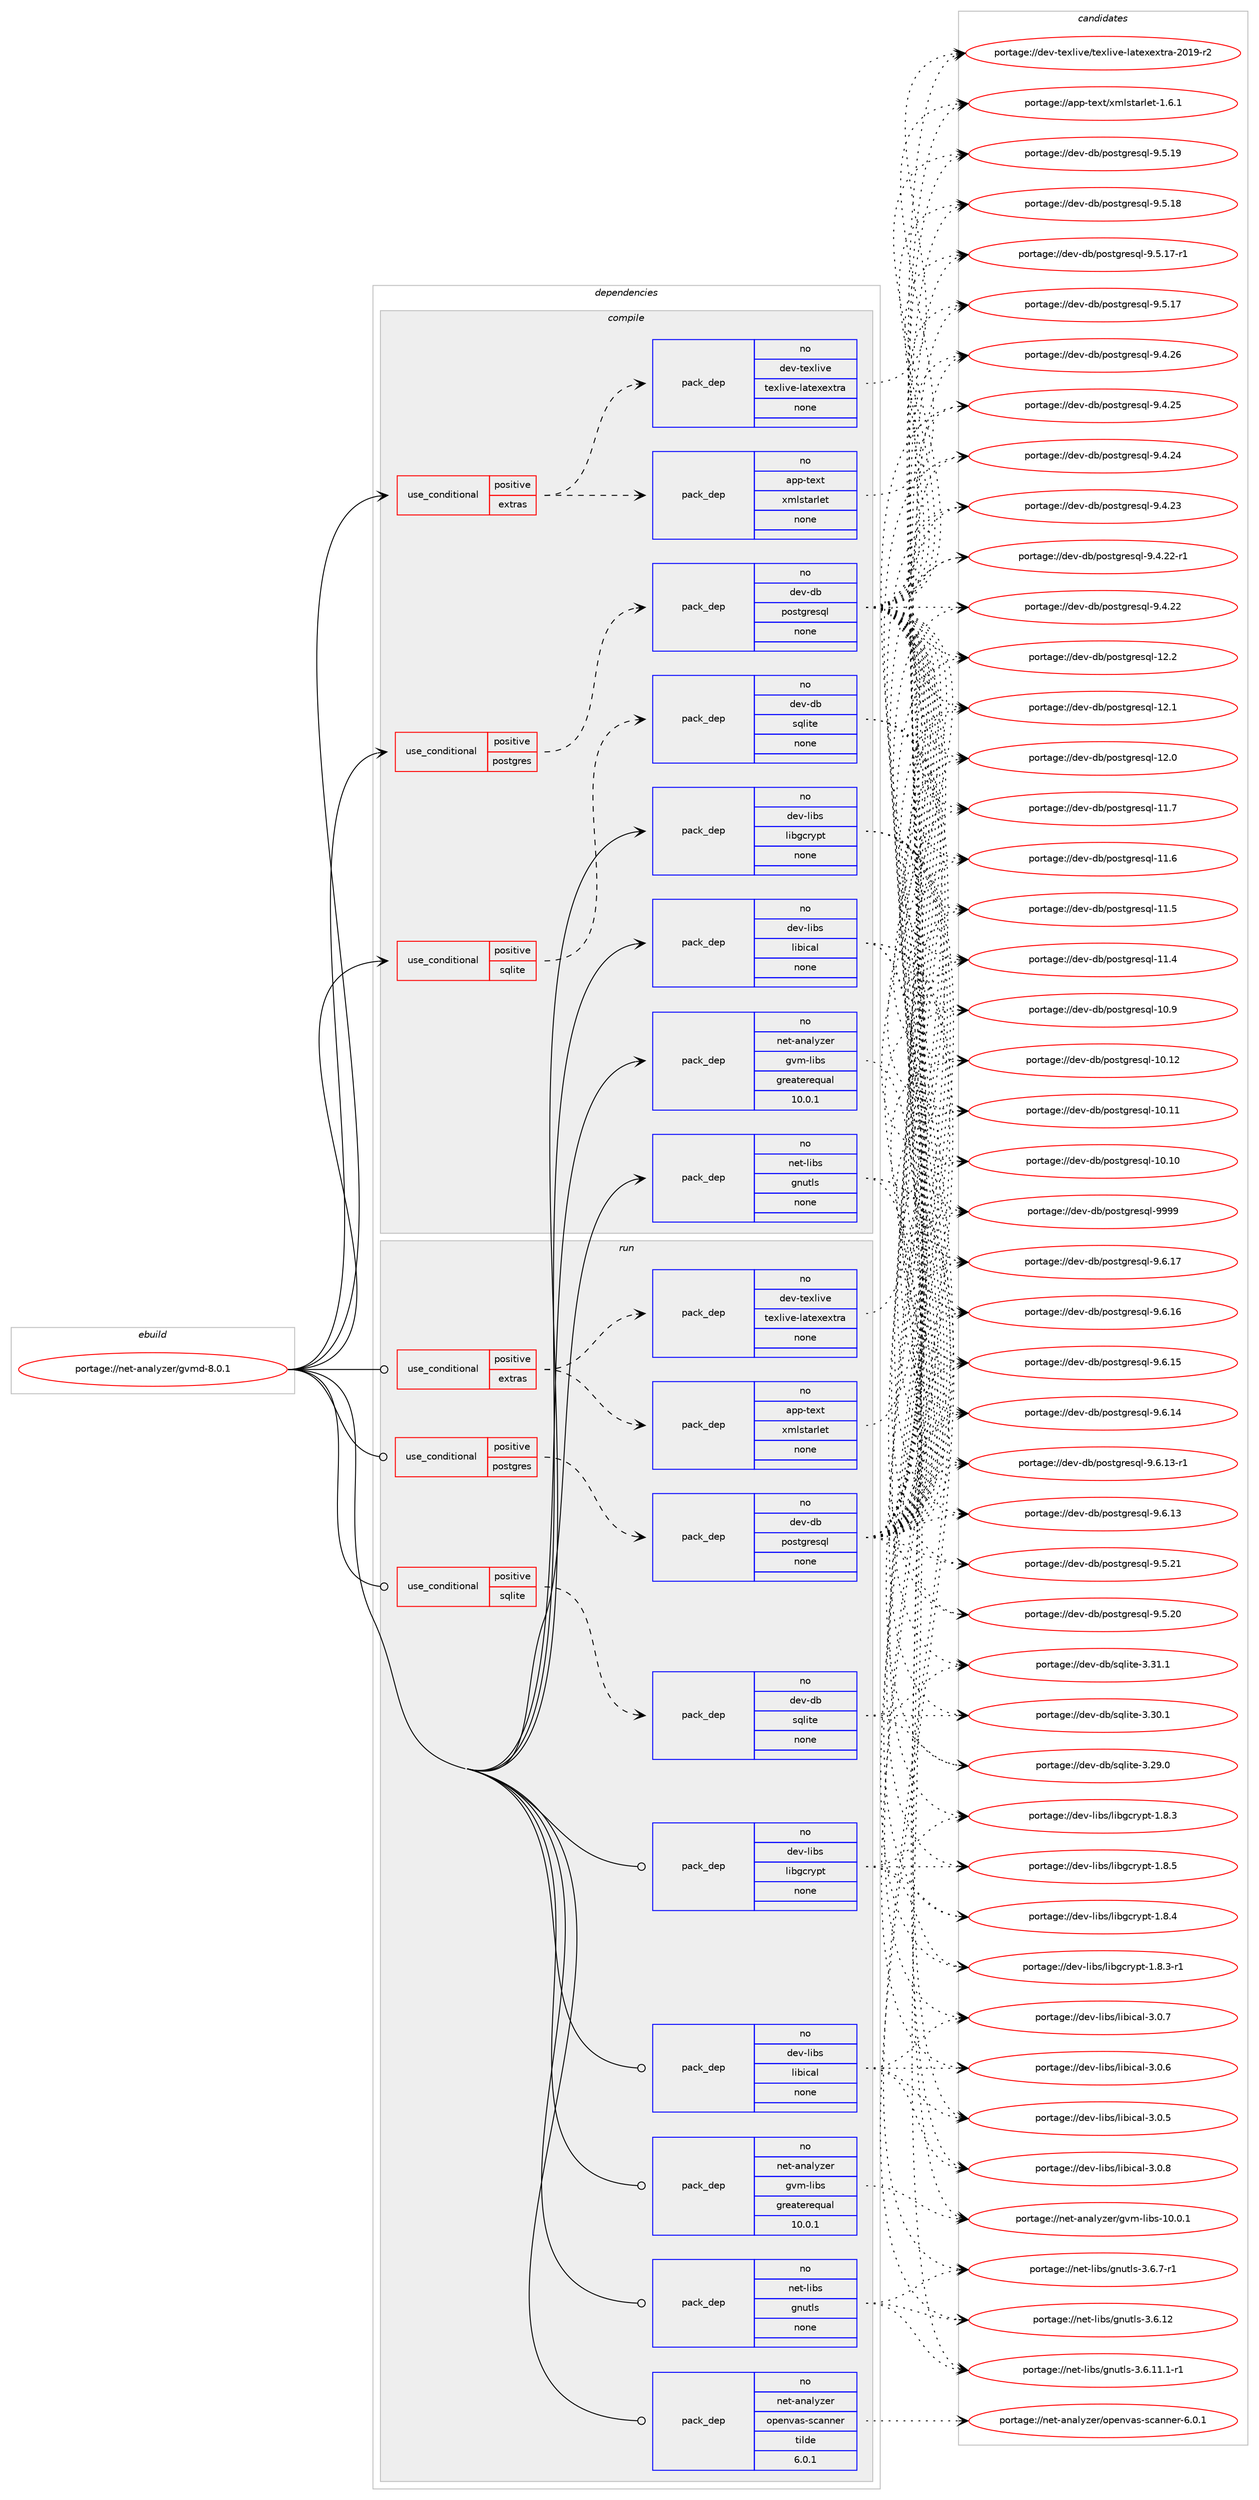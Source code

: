 digraph prolog {

# *************
# Graph options
# *************

newrank=true;
concentrate=true;
compound=true;
graph [rankdir=LR,fontname=Helvetica,fontsize=10,ranksep=1.5];#, ranksep=2.5, nodesep=0.2];
edge  [arrowhead=vee];
node  [fontname=Helvetica,fontsize=10];

# **********
# The ebuild
# **********

subgraph cluster_leftcol {
color=gray;
rank=same;
label=<<i>ebuild</i>>;
id [label="portage://net-analyzer/gvmd-8.0.1", color=red, width=4, href="../net-analyzer/gvmd-8.0.1.svg"];
}

# ****************
# The dependencies
# ****************

subgraph cluster_midcol {
color=gray;
label=<<i>dependencies</i>>;
subgraph cluster_compile {
fillcolor="#eeeeee";
style=filled;
label=<<i>compile</i>>;
subgraph cond13922 {
dependency67771 [label=<<TABLE BORDER="0" CELLBORDER="1" CELLSPACING="0" CELLPADDING="4"><TR><TD ROWSPAN="3" CELLPADDING="10">use_conditional</TD></TR><TR><TD>positive</TD></TR><TR><TD>extras</TD></TR></TABLE>>, shape=none, color=red];
subgraph pack52530 {
dependency67772 [label=<<TABLE BORDER="0" CELLBORDER="1" CELLSPACING="0" CELLPADDING="4" WIDTH="220"><TR><TD ROWSPAN="6" CELLPADDING="30">pack_dep</TD></TR><TR><TD WIDTH="110">no</TD></TR><TR><TD>app-text</TD></TR><TR><TD>xmlstarlet</TD></TR><TR><TD>none</TD></TR><TR><TD></TD></TR></TABLE>>, shape=none, color=blue];
}
dependency67771:e -> dependency67772:w [weight=20,style="dashed",arrowhead="vee"];
subgraph pack52531 {
dependency67773 [label=<<TABLE BORDER="0" CELLBORDER="1" CELLSPACING="0" CELLPADDING="4" WIDTH="220"><TR><TD ROWSPAN="6" CELLPADDING="30">pack_dep</TD></TR><TR><TD WIDTH="110">no</TD></TR><TR><TD>dev-texlive</TD></TR><TR><TD>texlive-latexextra</TD></TR><TR><TD>none</TD></TR><TR><TD></TD></TR></TABLE>>, shape=none, color=blue];
}
dependency67771:e -> dependency67773:w [weight=20,style="dashed",arrowhead="vee"];
}
id:e -> dependency67771:w [weight=20,style="solid",arrowhead="vee"];
subgraph cond13923 {
dependency67774 [label=<<TABLE BORDER="0" CELLBORDER="1" CELLSPACING="0" CELLPADDING="4"><TR><TD ROWSPAN="3" CELLPADDING="10">use_conditional</TD></TR><TR><TD>positive</TD></TR><TR><TD>postgres</TD></TR></TABLE>>, shape=none, color=red];
subgraph pack52532 {
dependency67775 [label=<<TABLE BORDER="0" CELLBORDER="1" CELLSPACING="0" CELLPADDING="4" WIDTH="220"><TR><TD ROWSPAN="6" CELLPADDING="30">pack_dep</TD></TR><TR><TD WIDTH="110">no</TD></TR><TR><TD>dev-db</TD></TR><TR><TD>postgresql</TD></TR><TR><TD>none</TD></TR><TR><TD></TD></TR></TABLE>>, shape=none, color=blue];
}
dependency67774:e -> dependency67775:w [weight=20,style="dashed",arrowhead="vee"];
}
id:e -> dependency67774:w [weight=20,style="solid",arrowhead="vee"];
subgraph cond13924 {
dependency67776 [label=<<TABLE BORDER="0" CELLBORDER="1" CELLSPACING="0" CELLPADDING="4"><TR><TD ROWSPAN="3" CELLPADDING="10">use_conditional</TD></TR><TR><TD>positive</TD></TR><TR><TD>sqlite</TD></TR></TABLE>>, shape=none, color=red];
subgraph pack52533 {
dependency67777 [label=<<TABLE BORDER="0" CELLBORDER="1" CELLSPACING="0" CELLPADDING="4" WIDTH="220"><TR><TD ROWSPAN="6" CELLPADDING="30">pack_dep</TD></TR><TR><TD WIDTH="110">no</TD></TR><TR><TD>dev-db</TD></TR><TR><TD>sqlite</TD></TR><TR><TD>none</TD></TR><TR><TD></TD></TR></TABLE>>, shape=none, color=blue];
}
dependency67776:e -> dependency67777:w [weight=20,style="dashed",arrowhead="vee"];
}
id:e -> dependency67776:w [weight=20,style="solid",arrowhead="vee"];
subgraph pack52534 {
dependency67778 [label=<<TABLE BORDER="0" CELLBORDER="1" CELLSPACING="0" CELLPADDING="4" WIDTH="220"><TR><TD ROWSPAN="6" CELLPADDING="30">pack_dep</TD></TR><TR><TD WIDTH="110">no</TD></TR><TR><TD>dev-libs</TD></TR><TR><TD>libgcrypt</TD></TR><TR><TD>none</TD></TR><TR><TD></TD></TR></TABLE>>, shape=none, color=blue];
}
id:e -> dependency67778:w [weight=20,style="solid",arrowhead="vee"];
subgraph pack52535 {
dependency67779 [label=<<TABLE BORDER="0" CELLBORDER="1" CELLSPACING="0" CELLPADDING="4" WIDTH="220"><TR><TD ROWSPAN="6" CELLPADDING="30">pack_dep</TD></TR><TR><TD WIDTH="110">no</TD></TR><TR><TD>dev-libs</TD></TR><TR><TD>libical</TD></TR><TR><TD>none</TD></TR><TR><TD></TD></TR></TABLE>>, shape=none, color=blue];
}
id:e -> dependency67779:w [weight=20,style="solid",arrowhead="vee"];
subgraph pack52536 {
dependency67780 [label=<<TABLE BORDER="0" CELLBORDER="1" CELLSPACING="0" CELLPADDING="4" WIDTH="220"><TR><TD ROWSPAN="6" CELLPADDING="30">pack_dep</TD></TR><TR><TD WIDTH="110">no</TD></TR><TR><TD>net-analyzer</TD></TR><TR><TD>gvm-libs</TD></TR><TR><TD>greaterequal</TD></TR><TR><TD>10.0.1</TD></TR></TABLE>>, shape=none, color=blue];
}
id:e -> dependency67780:w [weight=20,style="solid",arrowhead="vee"];
subgraph pack52537 {
dependency67781 [label=<<TABLE BORDER="0" CELLBORDER="1" CELLSPACING="0" CELLPADDING="4" WIDTH="220"><TR><TD ROWSPAN="6" CELLPADDING="30">pack_dep</TD></TR><TR><TD WIDTH="110">no</TD></TR><TR><TD>net-libs</TD></TR><TR><TD>gnutls</TD></TR><TR><TD>none</TD></TR><TR><TD></TD></TR></TABLE>>, shape=none, color=blue];
}
id:e -> dependency67781:w [weight=20,style="solid",arrowhead="vee"];
}
subgraph cluster_compileandrun {
fillcolor="#eeeeee";
style=filled;
label=<<i>compile and run</i>>;
}
subgraph cluster_run {
fillcolor="#eeeeee";
style=filled;
label=<<i>run</i>>;
subgraph cond13925 {
dependency67782 [label=<<TABLE BORDER="0" CELLBORDER="1" CELLSPACING="0" CELLPADDING="4"><TR><TD ROWSPAN="3" CELLPADDING="10">use_conditional</TD></TR><TR><TD>positive</TD></TR><TR><TD>extras</TD></TR></TABLE>>, shape=none, color=red];
subgraph pack52538 {
dependency67783 [label=<<TABLE BORDER="0" CELLBORDER="1" CELLSPACING="0" CELLPADDING="4" WIDTH="220"><TR><TD ROWSPAN="6" CELLPADDING="30">pack_dep</TD></TR><TR><TD WIDTH="110">no</TD></TR><TR><TD>app-text</TD></TR><TR><TD>xmlstarlet</TD></TR><TR><TD>none</TD></TR><TR><TD></TD></TR></TABLE>>, shape=none, color=blue];
}
dependency67782:e -> dependency67783:w [weight=20,style="dashed",arrowhead="vee"];
subgraph pack52539 {
dependency67784 [label=<<TABLE BORDER="0" CELLBORDER="1" CELLSPACING="0" CELLPADDING="4" WIDTH="220"><TR><TD ROWSPAN="6" CELLPADDING="30">pack_dep</TD></TR><TR><TD WIDTH="110">no</TD></TR><TR><TD>dev-texlive</TD></TR><TR><TD>texlive-latexextra</TD></TR><TR><TD>none</TD></TR><TR><TD></TD></TR></TABLE>>, shape=none, color=blue];
}
dependency67782:e -> dependency67784:w [weight=20,style="dashed",arrowhead="vee"];
}
id:e -> dependency67782:w [weight=20,style="solid",arrowhead="odot"];
subgraph cond13926 {
dependency67785 [label=<<TABLE BORDER="0" CELLBORDER="1" CELLSPACING="0" CELLPADDING="4"><TR><TD ROWSPAN="3" CELLPADDING="10">use_conditional</TD></TR><TR><TD>positive</TD></TR><TR><TD>postgres</TD></TR></TABLE>>, shape=none, color=red];
subgraph pack52540 {
dependency67786 [label=<<TABLE BORDER="0" CELLBORDER="1" CELLSPACING="0" CELLPADDING="4" WIDTH="220"><TR><TD ROWSPAN="6" CELLPADDING="30">pack_dep</TD></TR><TR><TD WIDTH="110">no</TD></TR><TR><TD>dev-db</TD></TR><TR><TD>postgresql</TD></TR><TR><TD>none</TD></TR><TR><TD></TD></TR></TABLE>>, shape=none, color=blue];
}
dependency67785:e -> dependency67786:w [weight=20,style="dashed",arrowhead="vee"];
}
id:e -> dependency67785:w [weight=20,style="solid",arrowhead="odot"];
subgraph cond13927 {
dependency67787 [label=<<TABLE BORDER="0" CELLBORDER="1" CELLSPACING="0" CELLPADDING="4"><TR><TD ROWSPAN="3" CELLPADDING="10">use_conditional</TD></TR><TR><TD>positive</TD></TR><TR><TD>sqlite</TD></TR></TABLE>>, shape=none, color=red];
subgraph pack52541 {
dependency67788 [label=<<TABLE BORDER="0" CELLBORDER="1" CELLSPACING="0" CELLPADDING="4" WIDTH="220"><TR><TD ROWSPAN="6" CELLPADDING="30">pack_dep</TD></TR><TR><TD WIDTH="110">no</TD></TR><TR><TD>dev-db</TD></TR><TR><TD>sqlite</TD></TR><TR><TD>none</TD></TR><TR><TD></TD></TR></TABLE>>, shape=none, color=blue];
}
dependency67787:e -> dependency67788:w [weight=20,style="dashed",arrowhead="vee"];
}
id:e -> dependency67787:w [weight=20,style="solid",arrowhead="odot"];
subgraph pack52542 {
dependency67789 [label=<<TABLE BORDER="0" CELLBORDER="1" CELLSPACING="0" CELLPADDING="4" WIDTH="220"><TR><TD ROWSPAN="6" CELLPADDING="30">pack_dep</TD></TR><TR><TD WIDTH="110">no</TD></TR><TR><TD>dev-libs</TD></TR><TR><TD>libgcrypt</TD></TR><TR><TD>none</TD></TR><TR><TD></TD></TR></TABLE>>, shape=none, color=blue];
}
id:e -> dependency67789:w [weight=20,style="solid",arrowhead="odot"];
subgraph pack52543 {
dependency67790 [label=<<TABLE BORDER="0" CELLBORDER="1" CELLSPACING="0" CELLPADDING="4" WIDTH="220"><TR><TD ROWSPAN="6" CELLPADDING="30">pack_dep</TD></TR><TR><TD WIDTH="110">no</TD></TR><TR><TD>dev-libs</TD></TR><TR><TD>libical</TD></TR><TR><TD>none</TD></TR><TR><TD></TD></TR></TABLE>>, shape=none, color=blue];
}
id:e -> dependency67790:w [weight=20,style="solid",arrowhead="odot"];
subgraph pack52544 {
dependency67791 [label=<<TABLE BORDER="0" CELLBORDER="1" CELLSPACING="0" CELLPADDING="4" WIDTH="220"><TR><TD ROWSPAN="6" CELLPADDING="30">pack_dep</TD></TR><TR><TD WIDTH="110">no</TD></TR><TR><TD>net-analyzer</TD></TR><TR><TD>gvm-libs</TD></TR><TR><TD>greaterequal</TD></TR><TR><TD>10.0.1</TD></TR></TABLE>>, shape=none, color=blue];
}
id:e -> dependency67791:w [weight=20,style="solid",arrowhead="odot"];
subgraph pack52545 {
dependency67792 [label=<<TABLE BORDER="0" CELLBORDER="1" CELLSPACING="0" CELLPADDING="4" WIDTH="220"><TR><TD ROWSPAN="6" CELLPADDING="30">pack_dep</TD></TR><TR><TD WIDTH="110">no</TD></TR><TR><TD>net-analyzer</TD></TR><TR><TD>openvas-scanner</TD></TR><TR><TD>tilde</TD></TR><TR><TD>6.0.1</TD></TR></TABLE>>, shape=none, color=blue];
}
id:e -> dependency67792:w [weight=20,style="solid",arrowhead="odot"];
subgraph pack52546 {
dependency67793 [label=<<TABLE BORDER="0" CELLBORDER="1" CELLSPACING="0" CELLPADDING="4" WIDTH="220"><TR><TD ROWSPAN="6" CELLPADDING="30">pack_dep</TD></TR><TR><TD WIDTH="110">no</TD></TR><TR><TD>net-libs</TD></TR><TR><TD>gnutls</TD></TR><TR><TD>none</TD></TR><TR><TD></TD></TR></TABLE>>, shape=none, color=blue];
}
id:e -> dependency67793:w [weight=20,style="solid",arrowhead="odot"];
}
}

# **************
# The candidates
# **************

subgraph cluster_choices {
rank=same;
color=gray;
label=<<i>candidates</i>>;

subgraph choice52530 {
color=black;
nodesep=1;
choice97112112451161011201164712010910811511697114108101116454946544649 [label="portage://app-text/xmlstarlet-1.6.1", color=red, width=4,href="../app-text/xmlstarlet-1.6.1.svg"];
dependency67772:e -> choice97112112451161011201164712010910811511697114108101116454946544649:w [style=dotted,weight="100"];
}
subgraph choice52531 {
color=black;
nodesep=1;
choice100101118451161011201081051181014711610112010810511810145108971161011201011201161149745504849574511450 [label="portage://dev-texlive/texlive-latexextra-2019-r2", color=red, width=4,href="../dev-texlive/texlive-latexextra-2019-r2.svg"];
dependency67773:e -> choice100101118451161011201081051181014711610112010810511810145108971161011201011201161149745504849574511450:w [style=dotted,weight="100"];
}
subgraph choice52532 {
color=black;
nodesep=1;
choice1001011184510098471121111151161031141011151131084557575757 [label="portage://dev-db/postgresql-9999", color=red, width=4,href="../dev-db/postgresql-9999.svg"];
choice10010111845100984711211111511610311410111511310845574654464955 [label="portage://dev-db/postgresql-9.6.17", color=red, width=4,href="../dev-db/postgresql-9.6.17.svg"];
choice10010111845100984711211111511610311410111511310845574654464954 [label="portage://dev-db/postgresql-9.6.16", color=red, width=4,href="../dev-db/postgresql-9.6.16.svg"];
choice10010111845100984711211111511610311410111511310845574654464953 [label="portage://dev-db/postgresql-9.6.15", color=red, width=4,href="../dev-db/postgresql-9.6.15.svg"];
choice10010111845100984711211111511610311410111511310845574654464952 [label="portage://dev-db/postgresql-9.6.14", color=red, width=4,href="../dev-db/postgresql-9.6.14.svg"];
choice100101118451009847112111115116103114101115113108455746544649514511449 [label="portage://dev-db/postgresql-9.6.13-r1", color=red, width=4,href="../dev-db/postgresql-9.6.13-r1.svg"];
choice10010111845100984711211111511610311410111511310845574654464951 [label="portage://dev-db/postgresql-9.6.13", color=red, width=4,href="../dev-db/postgresql-9.6.13.svg"];
choice10010111845100984711211111511610311410111511310845574653465049 [label="portage://dev-db/postgresql-9.5.21", color=red, width=4,href="../dev-db/postgresql-9.5.21.svg"];
choice10010111845100984711211111511610311410111511310845574653465048 [label="portage://dev-db/postgresql-9.5.20", color=red, width=4,href="../dev-db/postgresql-9.5.20.svg"];
choice10010111845100984711211111511610311410111511310845574653464957 [label="portage://dev-db/postgresql-9.5.19", color=red, width=4,href="../dev-db/postgresql-9.5.19.svg"];
choice10010111845100984711211111511610311410111511310845574653464956 [label="portage://dev-db/postgresql-9.5.18", color=red, width=4,href="../dev-db/postgresql-9.5.18.svg"];
choice100101118451009847112111115116103114101115113108455746534649554511449 [label="portage://dev-db/postgresql-9.5.17-r1", color=red, width=4,href="../dev-db/postgresql-9.5.17-r1.svg"];
choice10010111845100984711211111511610311410111511310845574653464955 [label="portage://dev-db/postgresql-9.5.17", color=red, width=4,href="../dev-db/postgresql-9.5.17.svg"];
choice10010111845100984711211111511610311410111511310845574652465054 [label="portage://dev-db/postgresql-9.4.26", color=red, width=4,href="../dev-db/postgresql-9.4.26.svg"];
choice10010111845100984711211111511610311410111511310845574652465053 [label="portage://dev-db/postgresql-9.4.25", color=red, width=4,href="../dev-db/postgresql-9.4.25.svg"];
choice10010111845100984711211111511610311410111511310845574652465052 [label="portage://dev-db/postgresql-9.4.24", color=red, width=4,href="../dev-db/postgresql-9.4.24.svg"];
choice10010111845100984711211111511610311410111511310845574652465051 [label="portage://dev-db/postgresql-9.4.23", color=red, width=4,href="../dev-db/postgresql-9.4.23.svg"];
choice100101118451009847112111115116103114101115113108455746524650504511449 [label="portage://dev-db/postgresql-9.4.22-r1", color=red, width=4,href="../dev-db/postgresql-9.4.22-r1.svg"];
choice10010111845100984711211111511610311410111511310845574652465050 [label="portage://dev-db/postgresql-9.4.22", color=red, width=4,href="../dev-db/postgresql-9.4.22.svg"];
choice1001011184510098471121111151161031141011151131084549504650 [label="portage://dev-db/postgresql-12.2", color=red, width=4,href="../dev-db/postgresql-12.2.svg"];
choice1001011184510098471121111151161031141011151131084549504649 [label="portage://dev-db/postgresql-12.1", color=red, width=4,href="../dev-db/postgresql-12.1.svg"];
choice1001011184510098471121111151161031141011151131084549504648 [label="portage://dev-db/postgresql-12.0", color=red, width=4,href="../dev-db/postgresql-12.0.svg"];
choice1001011184510098471121111151161031141011151131084549494655 [label="portage://dev-db/postgresql-11.7", color=red, width=4,href="../dev-db/postgresql-11.7.svg"];
choice1001011184510098471121111151161031141011151131084549494654 [label="portage://dev-db/postgresql-11.6", color=red, width=4,href="../dev-db/postgresql-11.6.svg"];
choice1001011184510098471121111151161031141011151131084549494653 [label="portage://dev-db/postgresql-11.5", color=red, width=4,href="../dev-db/postgresql-11.5.svg"];
choice1001011184510098471121111151161031141011151131084549494652 [label="portage://dev-db/postgresql-11.4", color=red, width=4,href="../dev-db/postgresql-11.4.svg"];
choice1001011184510098471121111151161031141011151131084549484657 [label="portage://dev-db/postgresql-10.9", color=red, width=4,href="../dev-db/postgresql-10.9.svg"];
choice100101118451009847112111115116103114101115113108454948464950 [label="portage://dev-db/postgresql-10.12", color=red, width=4,href="../dev-db/postgresql-10.12.svg"];
choice100101118451009847112111115116103114101115113108454948464949 [label="portage://dev-db/postgresql-10.11", color=red, width=4,href="../dev-db/postgresql-10.11.svg"];
choice100101118451009847112111115116103114101115113108454948464948 [label="portage://dev-db/postgresql-10.10", color=red, width=4,href="../dev-db/postgresql-10.10.svg"];
dependency67775:e -> choice1001011184510098471121111151161031141011151131084557575757:w [style=dotted,weight="100"];
dependency67775:e -> choice10010111845100984711211111511610311410111511310845574654464955:w [style=dotted,weight="100"];
dependency67775:e -> choice10010111845100984711211111511610311410111511310845574654464954:w [style=dotted,weight="100"];
dependency67775:e -> choice10010111845100984711211111511610311410111511310845574654464953:w [style=dotted,weight="100"];
dependency67775:e -> choice10010111845100984711211111511610311410111511310845574654464952:w [style=dotted,weight="100"];
dependency67775:e -> choice100101118451009847112111115116103114101115113108455746544649514511449:w [style=dotted,weight="100"];
dependency67775:e -> choice10010111845100984711211111511610311410111511310845574654464951:w [style=dotted,weight="100"];
dependency67775:e -> choice10010111845100984711211111511610311410111511310845574653465049:w [style=dotted,weight="100"];
dependency67775:e -> choice10010111845100984711211111511610311410111511310845574653465048:w [style=dotted,weight="100"];
dependency67775:e -> choice10010111845100984711211111511610311410111511310845574653464957:w [style=dotted,weight="100"];
dependency67775:e -> choice10010111845100984711211111511610311410111511310845574653464956:w [style=dotted,weight="100"];
dependency67775:e -> choice100101118451009847112111115116103114101115113108455746534649554511449:w [style=dotted,weight="100"];
dependency67775:e -> choice10010111845100984711211111511610311410111511310845574653464955:w [style=dotted,weight="100"];
dependency67775:e -> choice10010111845100984711211111511610311410111511310845574652465054:w [style=dotted,weight="100"];
dependency67775:e -> choice10010111845100984711211111511610311410111511310845574652465053:w [style=dotted,weight="100"];
dependency67775:e -> choice10010111845100984711211111511610311410111511310845574652465052:w [style=dotted,weight="100"];
dependency67775:e -> choice10010111845100984711211111511610311410111511310845574652465051:w [style=dotted,weight="100"];
dependency67775:e -> choice100101118451009847112111115116103114101115113108455746524650504511449:w [style=dotted,weight="100"];
dependency67775:e -> choice10010111845100984711211111511610311410111511310845574652465050:w [style=dotted,weight="100"];
dependency67775:e -> choice1001011184510098471121111151161031141011151131084549504650:w [style=dotted,weight="100"];
dependency67775:e -> choice1001011184510098471121111151161031141011151131084549504649:w [style=dotted,weight="100"];
dependency67775:e -> choice1001011184510098471121111151161031141011151131084549504648:w [style=dotted,weight="100"];
dependency67775:e -> choice1001011184510098471121111151161031141011151131084549494655:w [style=dotted,weight="100"];
dependency67775:e -> choice1001011184510098471121111151161031141011151131084549494654:w [style=dotted,weight="100"];
dependency67775:e -> choice1001011184510098471121111151161031141011151131084549494653:w [style=dotted,weight="100"];
dependency67775:e -> choice1001011184510098471121111151161031141011151131084549494652:w [style=dotted,weight="100"];
dependency67775:e -> choice1001011184510098471121111151161031141011151131084549484657:w [style=dotted,weight="100"];
dependency67775:e -> choice100101118451009847112111115116103114101115113108454948464950:w [style=dotted,weight="100"];
dependency67775:e -> choice100101118451009847112111115116103114101115113108454948464949:w [style=dotted,weight="100"];
dependency67775:e -> choice100101118451009847112111115116103114101115113108454948464948:w [style=dotted,weight="100"];
}
subgraph choice52533 {
color=black;
nodesep=1;
choice10010111845100984711511310810511610145514651494649 [label="portage://dev-db/sqlite-3.31.1", color=red, width=4,href="../dev-db/sqlite-3.31.1.svg"];
choice10010111845100984711511310810511610145514651484649 [label="portage://dev-db/sqlite-3.30.1", color=red, width=4,href="../dev-db/sqlite-3.30.1.svg"];
choice10010111845100984711511310810511610145514650574648 [label="portage://dev-db/sqlite-3.29.0", color=red, width=4,href="../dev-db/sqlite-3.29.0.svg"];
dependency67777:e -> choice10010111845100984711511310810511610145514651494649:w [style=dotted,weight="100"];
dependency67777:e -> choice10010111845100984711511310810511610145514651484649:w [style=dotted,weight="100"];
dependency67777:e -> choice10010111845100984711511310810511610145514650574648:w [style=dotted,weight="100"];
}
subgraph choice52534 {
color=black;
nodesep=1;
choice1001011184510810598115471081059810399114121112116454946564653 [label="portage://dev-libs/libgcrypt-1.8.5", color=red, width=4,href="../dev-libs/libgcrypt-1.8.5.svg"];
choice1001011184510810598115471081059810399114121112116454946564652 [label="portage://dev-libs/libgcrypt-1.8.4", color=red, width=4,href="../dev-libs/libgcrypt-1.8.4.svg"];
choice10010111845108105981154710810598103991141211121164549465646514511449 [label="portage://dev-libs/libgcrypt-1.8.3-r1", color=red, width=4,href="../dev-libs/libgcrypt-1.8.3-r1.svg"];
choice1001011184510810598115471081059810399114121112116454946564651 [label="portage://dev-libs/libgcrypt-1.8.3", color=red, width=4,href="../dev-libs/libgcrypt-1.8.3.svg"];
dependency67778:e -> choice1001011184510810598115471081059810399114121112116454946564653:w [style=dotted,weight="100"];
dependency67778:e -> choice1001011184510810598115471081059810399114121112116454946564652:w [style=dotted,weight="100"];
dependency67778:e -> choice10010111845108105981154710810598103991141211121164549465646514511449:w [style=dotted,weight="100"];
dependency67778:e -> choice1001011184510810598115471081059810399114121112116454946564651:w [style=dotted,weight="100"];
}
subgraph choice52535 {
color=black;
nodesep=1;
choice100101118451081059811547108105981059997108455146484656 [label="portage://dev-libs/libical-3.0.8", color=red, width=4,href="../dev-libs/libical-3.0.8.svg"];
choice100101118451081059811547108105981059997108455146484655 [label="portage://dev-libs/libical-3.0.7", color=red, width=4,href="../dev-libs/libical-3.0.7.svg"];
choice100101118451081059811547108105981059997108455146484654 [label="portage://dev-libs/libical-3.0.6", color=red, width=4,href="../dev-libs/libical-3.0.6.svg"];
choice100101118451081059811547108105981059997108455146484653 [label="portage://dev-libs/libical-3.0.5", color=red, width=4,href="../dev-libs/libical-3.0.5.svg"];
dependency67779:e -> choice100101118451081059811547108105981059997108455146484656:w [style=dotted,weight="100"];
dependency67779:e -> choice100101118451081059811547108105981059997108455146484655:w [style=dotted,weight="100"];
dependency67779:e -> choice100101118451081059811547108105981059997108455146484654:w [style=dotted,weight="100"];
dependency67779:e -> choice100101118451081059811547108105981059997108455146484653:w [style=dotted,weight="100"];
}
subgraph choice52536 {
color=black;
nodesep=1;
choice11010111645971109710812112210111447103118109451081059811545494846484649 [label="portage://net-analyzer/gvm-libs-10.0.1", color=red, width=4,href="../net-analyzer/gvm-libs-10.0.1.svg"];
dependency67780:e -> choice11010111645971109710812112210111447103118109451081059811545494846484649:w [style=dotted,weight="100"];
}
subgraph choice52537 {
color=black;
nodesep=1;
choice1101011164510810598115471031101171161081154551465446554511449 [label="portage://net-libs/gnutls-3.6.7-r1", color=red, width=4,href="../net-libs/gnutls-3.6.7-r1.svg"];
choice11010111645108105981154710311011711610811545514654464950 [label="portage://net-libs/gnutls-3.6.12", color=red, width=4,href="../net-libs/gnutls-3.6.12.svg"];
choice1101011164510810598115471031101171161081154551465446494946494511449 [label="portage://net-libs/gnutls-3.6.11.1-r1", color=red, width=4,href="../net-libs/gnutls-3.6.11.1-r1.svg"];
dependency67781:e -> choice1101011164510810598115471031101171161081154551465446554511449:w [style=dotted,weight="100"];
dependency67781:e -> choice11010111645108105981154710311011711610811545514654464950:w [style=dotted,weight="100"];
dependency67781:e -> choice1101011164510810598115471031101171161081154551465446494946494511449:w [style=dotted,weight="100"];
}
subgraph choice52538 {
color=black;
nodesep=1;
choice97112112451161011201164712010910811511697114108101116454946544649 [label="portage://app-text/xmlstarlet-1.6.1", color=red, width=4,href="../app-text/xmlstarlet-1.6.1.svg"];
dependency67783:e -> choice97112112451161011201164712010910811511697114108101116454946544649:w [style=dotted,weight="100"];
}
subgraph choice52539 {
color=black;
nodesep=1;
choice100101118451161011201081051181014711610112010810511810145108971161011201011201161149745504849574511450 [label="portage://dev-texlive/texlive-latexextra-2019-r2", color=red, width=4,href="../dev-texlive/texlive-latexextra-2019-r2.svg"];
dependency67784:e -> choice100101118451161011201081051181014711610112010810511810145108971161011201011201161149745504849574511450:w [style=dotted,weight="100"];
}
subgraph choice52540 {
color=black;
nodesep=1;
choice1001011184510098471121111151161031141011151131084557575757 [label="portage://dev-db/postgresql-9999", color=red, width=4,href="../dev-db/postgresql-9999.svg"];
choice10010111845100984711211111511610311410111511310845574654464955 [label="portage://dev-db/postgresql-9.6.17", color=red, width=4,href="../dev-db/postgresql-9.6.17.svg"];
choice10010111845100984711211111511610311410111511310845574654464954 [label="portage://dev-db/postgresql-9.6.16", color=red, width=4,href="../dev-db/postgresql-9.6.16.svg"];
choice10010111845100984711211111511610311410111511310845574654464953 [label="portage://dev-db/postgresql-9.6.15", color=red, width=4,href="../dev-db/postgresql-9.6.15.svg"];
choice10010111845100984711211111511610311410111511310845574654464952 [label="portage://dev-db/postgresql-9.6.14", color=red, width=4,href="../dev-db/postgresql-9.6.14.svg"];
choice100101118451009847112111115116103114101115113108455746544649514511449 [label="portage://dev-db/postgresql-9.6.13-r1", color=red, width=4,href="../dev-db/postgresql-9.6.13-r1.svg"];
choice10010111845100984711211111511610311410111511310845574654464951 [label="portage://dev-db/postgresql-9.6.13", color=red, width=4,href="../dev-db/postgresql-9.6.13.svg"];
choice10010111845100984711211111511610311410111511310845574653465049 [label="portage://dev-db/postgresql-9.5.21", color=red, width=4,href="../dev-db/postgresql-9.5.21.svg"];
choice10010111845100984711211111511610311410111511310845574653465048 [label="portage://dev-db/postgresql-9.5.20", color=red, width=4,href="../dev-db/postgresql-9.5.20.svg"];
choice10010111845100984711211111511610311410111511310845574653464957 [label="portage://dev-db/postgresql-9.5.19", color=red, width=4,href="../dev-db/postgresql-9.5.19.svg"];
choice10010111845100984711211111511610311410111511310845574653464956 [label="portage://dev-db/postgresql-9.5.18", color=red, width=4,href="../dev-db/postgresql-9.5.18.svg"];
choice100101118451009847112111115116103114101115113108455746534649554511449 [label="portage://dev-db/postgresql-9.5.17-r1", color=red, width=4,href="../dev-db/postgresql-9.5.17-r1.svg"];
choice10010111845100984711211111511610311410111511310845574653464955 [label="portage://dev-db/postgresql-9.5.17", color=red, width=4,href="../dev-db/postgresql-9.5.17.svg"];
choice10010111845100984711211111511610311410111511310845574652465054 [label="portage://dev-db/postgresql-9.4.26", color=red, width=4,href="../dev-db/postgresql-9.4.26.svg"];
choice10010111845100984711211111511610311410111511310845574652465053 [label="portage://dev-db/postgresql-9.4.25", color=red, width=4,href="../dev-db/postgresql-9.4.25.svg"];
choice10010111845100984711211111511610311410111511310845574652465052 [label="portage://dev-db/postgresql-9.4.24", color=red, width=4,href="../dev-db/postgresql-9.4.24.svg"];
choice10010111845100984711211111511610311410111511310845574652465051 [label="portage://dev-db/postgresql-9.4.23", color=red, width=4,href="../dev-db/postgresql-9.4.23.svg"];
choice100101118451009847112111115116103114101115113108455746524650504511449 [label="portage://dev-db/postgresql-9.4.22-r1", color=red, width=4,href="../dev-db/postgresql-9.4.22-r1.svg"];
choice10010111845100984711211111511610311410111511310845574652465050 [label="portage://dev-db/postgresql-9.4.22", color=red, width=4,href="../dev-db/postgresql-9.4.22.svg"];
choice1001011184510098471121111151161031141011151131084549504650 [label="portage://dev-db/postgresql-12.2", color=red, width=4,href="../dev-db/postgresql-12.2.svg"];
choice1001011184510098471121111151161031141011151131084549504649 [label="portage://dev-db/postgresql-12.1", color=red, width=4,href="../dev-db/postgresql-12.1.svg"];
choice1001011184510098471121111151161031141011151131084549504648 [label="portage://dev-db/postgresql-12.0", color=red, width=4,href="../dev-db/postgresql-12.0.svg"];
choice1001011184510098471121111151161031141011151131084549494655 [label="portage://dev-db/postgresql-11.7", color=red, width=4,href="../dev-db/postgresql-11.7.svg"];
choice1001011184510098471121111151161031141011151131084549494654 [label="portage://dev-db/postgresql-11.6", color=red, width=4,href="../dev-db/postgresql-11.6.svg"];
choice1001011184510098471121111151161031141011151131084549494653 [label="portage://dev-db/postgresql-11.5", color=red, width=4,href="../dev-db/postgresql-11.5.svg"];
choice1001011184510098471121111151161031141011151131084549494652 [label="portage://dev-db/postgresql-11.4", color=red, width=4,href="../dev-db/postgresql-11.4.svg"];
choice1001011184510098471121111151161031141011151131084549484657 [label="portage://dev-db/postgresql-10.9", color=red, width=4,href="../dev-db/postgresql-10.9.svg"];
choice100101118451009847112111115116103114101115113108454948464950 [label="portage://dev-db/postgresql-10.12", color=red, width=4,href="../dev-db/postgresql-10.12.svg"];
choice100101118451009847112111115116103114101115113108454948464949 [label="portage://dev-db/postgresql-10.11", color=red, width=4,href="../dev-db/postgresql-10.11.svg"];
choice100101118451009847112111115116103114101115113108454948464948 [label="portage://dev-db/postgresql-10.10", color=red, width=4,href="../dev-db/postgresql-10.10.svg"];
dependency67786:e -> choice1001011184510098471121111151161031141011151131084557575757:w [style=dotted,weight="100"];
dependency67786:e -> choice10010111845100984711211111511610311410111511310845574654464955:w [style=dotted,weight="100"];
dependency67786:e -> choice10010111845100984711211111511610311410111511310845574654464954:w [style=dotted,weight="100"];
dependency67786:e -> choice10010111845100984711211111511610311410111511310845574654464953:w [style=dotted,weight="100"];
dependency67786:e -> choice10010111845100984711211111511610311410111511310845574654464952:w [style=dotted,weight="100"];
dependency67786:e -> choice100101118451009847112111115116103114101115113108455746544649514511449:w [style=dotted,weight="100"];
dependency67786:e -> choice10010111845100984711211111511610311410111511310845574654464951:w [style=dotted,weight="100"];
dependency67786:e -> choice10010111845100984711211111511610311410111511310845574653465049:w [style=dotted,weight="100"];
dependency67786:e -> choice10010111845100984711211111511610311410111511310845574653465048:w [style=dotted,weight="100"];
dependency67786:e -> choice10010111845100984711211111511610311410111511310845574653464957:w [style=dotted,weight="100"];
dependency67786:e -> choice10010111845100984711211111511610311410111511310845574653464956:w [style=dotted,weight="100"];
dependency67786:e -> choice100101118451009847112111115116103114101115113108455746534649554511449:w [style=dotted,weight="100"];
dependency67786:e -> choice10010111845100984711211111511610311410111511310845574653464955:w [style=dotted,weight="100"];
dependency67786:e -> choice10010111845100984711211111511610311410111511310845574652465054:w [style=dotted,weight="100"];
dependency67786:e -> choice10010111845100984711211111511610311410111511310845574652465053:w [style=dotted,weight="100"];
dependency67786:e -> choice10010111845100984711211111511610311410111511310845574652465052:w [style=dotted,weight="100"];
dependency67786:e -> choice10010111845100984711211111511610311410111511310845574652465051:w [style=dotted,weight="100"];
dependency67786:e -> choice100101118451009847112111115116103114101115113108455746524650504511449:w [style=dotted,weight="100"];
dependency67786:e -> choice10010111845100984711211111511610311410111511310845574652465050:w [style=dotted,weight="100"];
dependency67786:e -> choice1001011184510098471121111151161031141011151131084549504650:w [style=dotted,weight="100"];
dependency67786:e -> choice1001011184510098471121111151161031141011151131084549504649:w [style=dotted,weight="100"];
dependency67786:e -> choice1001011184510098471121111151161031141011151131084549504648:w [style=dotted,weight="100"];
dependency67786:e -> choice1001011184510098471121111151161031141011151131084549494655:w [style=dotted,weight="100"];
dependency67786:e -> choice1001011184510098471121111151161031141011151131084549494654:w [style=dotted,weight="100"];
dependency67786:e -> choice1001011184510098471121111151161031141011151131084549494653:w [style=dotted,weight="100"];
dependency67786:e -> choice1001011184510098471121111151161031141011151131084549494652:w [style=dotted,weight="100"];
dependency67786:e -> choice1001011184510098471121111151161031141011151131084549484657:w [style=dotted,weight="100"];
dependency67786:e -> choice100101118451009847112111115116103114101115113108454948464950:w [style=dotted,weight="100"];
dependency67786:e -> choice100101118451009847112111115116103114101115113108454948464949:w [style=dotted,weight="100"];
dependency67786:e -> choice100101118451009847112111115116103114101115113108454948464948:w [style=dotted,weight="100"];
}
subgraph choice52541 {
color=black;
nodesep=1;
choice10010111845100984711511310810511610145514651494649 [label="portage://dev-db/sqlite-3.31.1", color=red, width=4,href="../dev-db/sqlite-3.31.1.svg"];
choice10010111845100984711511310810511610145514651484649 [label="portage://dev-db/sqlite-3.30.1", color=red, width=4,href="../dev-db/sqlite-3.30.1.svg"];
choice10010111845100984711511310810511610145514650574648 [label="portage://dev-db/sqlite-3.29.0", color=red, width=4,href="../dev-db/sqlite-3.29.0.svg"];
dependency67788:e -> choice10010111845100984711511310810511610145514651494649:w [style=dotted,weight="100"];
dependency67788:e -> choice10010111845100984711511310810511610145514651484649:w [style=dotted,weight="100"];
dependency67788:e -> choice10010111845100984711511310810511610145514650574648:w [style=dotted,weight="100"];
}
subgraph choice52542 {
color=black;
nodesep=1;
choice1001011184510810598115471081059810399114121112116454946564653 [label="portage://dev-libs/libgcrypt-1.8.5", color=red, width=4,href="../dev-libs/libgcrypt-1.8.5.svg"];
choice1001011184510810598115471081059810399114121112116454946564652 [label="portage://dev-libs/libgcrypt-1.8.4", color=red, width=4,href="../dev-libs/libgcrypt-1.8.4.svg"];
choice10010111845108105981154710810598103991141211121164549465646514511449 [label="portage://dev-libs/libgcrypt-1.8.3-r1", color=red, width=4,href="../dev-libs/libgcrypt-1.8.3-r1.svg"];
choice1001011184510810598115471081059810399114121112116454946564651 [label="portage://dev-libs/libgcrypt-1.8.3", color=red, width=4,href="../dev-libs/libgcrypt-1.8.3.svg"];
dependency67789:e -> choice1001011184510810598115471081059810399114121112116454946564653:w [style=dotted,weight="100"];
dependency67789:e -> choice1001011184510810598115471081059810399114121112116454946564652:w [style=dotted,weight="100"];
dependency67789:e -> choice10010111845108105981154710810598103991141211121164549465646514511449:w [style=dotted,weight="100"];
dependency67789:e -> choice1001011184510810598115471081059810399114121112116454946564651:w [style=dotted,weight="100"];
}
subgraph choice52543 {
color=black;
nodesep=1;
choice100101118451081059811547108105981059997108455146484656 [label="portage://dev-libs/libical-3.0.8", color=red, width=4,href="../dev-libs/libical-3.0.8.svg"];
choice100101118451081059811547108105981059997108455146484655 [label="portage://dev-libs/libical-3.0.7", color=red, width=4,href="../dev-libs/libical-3.0.7.svg"];
choice100101118451081059811547108105981059997108455146484654 [label="portage://dev-libs/libical-3.0.6", color=red, width=4,href="../dev-libs/libical-3.0.6.svg"];
choice100101118451081059811547108105981059997108455146484653 [label="portage://dev-libs/libical-3.0.5", color=red, width=4,href="../dev-libs/libical-3.0.5.svg"];
dependency67790:e -> choice100101118451081059811547108105981059997108455146484656:w [style=dotted,weight="100"];
dependency67790:e -> choice100101118451081059811547108105981059997108455146484655:w [style=dotted,weight="100"];
dependency67790:e -> choice100101118451081059811547108105981059997108455146484654:w [style=dotted,weight="100"];
dependency67790:e -> choice100101118451081059811547108105981059997108455146484653:w [style=dotted,weight="100"];
}
subgraph choice52544 {
color=black;
nodesep=1;
choice11010111645971109710812112210111447103118109451081059811545494846484649 [label="portage://net-analyzer/gvm-libs-10.0.1", color=red, width=4,href="../net-analyzer/gvm-libs-10.0.1.svg"];
dependency67791:e -> choice11010111645971109710812112210111447103118109451081059811545494846484649:w [style=dotted,weight="100"];
}
subgraph choice52545 {
color=black;
nodesep=1;
choice1101011164597110971081211221011144711111210111011897115451159997110110101114455446484649 [label="portage://net-analyzer/openvas-scanner-6.0.1", color=red, width=4,href="../net-analyzer/openvas-scanner-6.0.1.svg"];
dependency67792:e -> choice1101011164597110971081211221011144711111210111011897115451159997110110101114455446484649:w [style=dotted,weight="100"];
}
subgraph choice52546 {
color=black;
nodesep=1;
choice1101011164510810598115471031101171161081154551465446554511449 [label="portage://net-libs/gnutls-3.6.7-r1", color=red, width=4,href="../net-libs/gnutls-3.6.7-r1.svg"];
choice11010111645108105981154710311011711610811545514654464950 [label="portage://net-libs/gnutls-3.6.12", color=red, width=4,href="../net-libs/gnutls-3.6.12.svg"];
choice1101011164510810598115471031101171161081154551465446494946494511449 [label="portage://net-libs/gnutls-3.6.11.1-r1", color=red, width=4,href="../net-libs/gnutls-3.6.11.1-r1.svg"];
dependency67793:e -> choice1101011164510810598115471031101171161081154551465446554511449:w [style=dotted,weight="100"];
dependency67793:e -> choice11010111645108105981154710311011711610811545514654464950:w [style=dotted,weight="100"];
dependency67793:e -> choice1101011164510810598115471031101171161081154551465446494946494511449:w [style=dotted,weight="100"];
}
}

}
